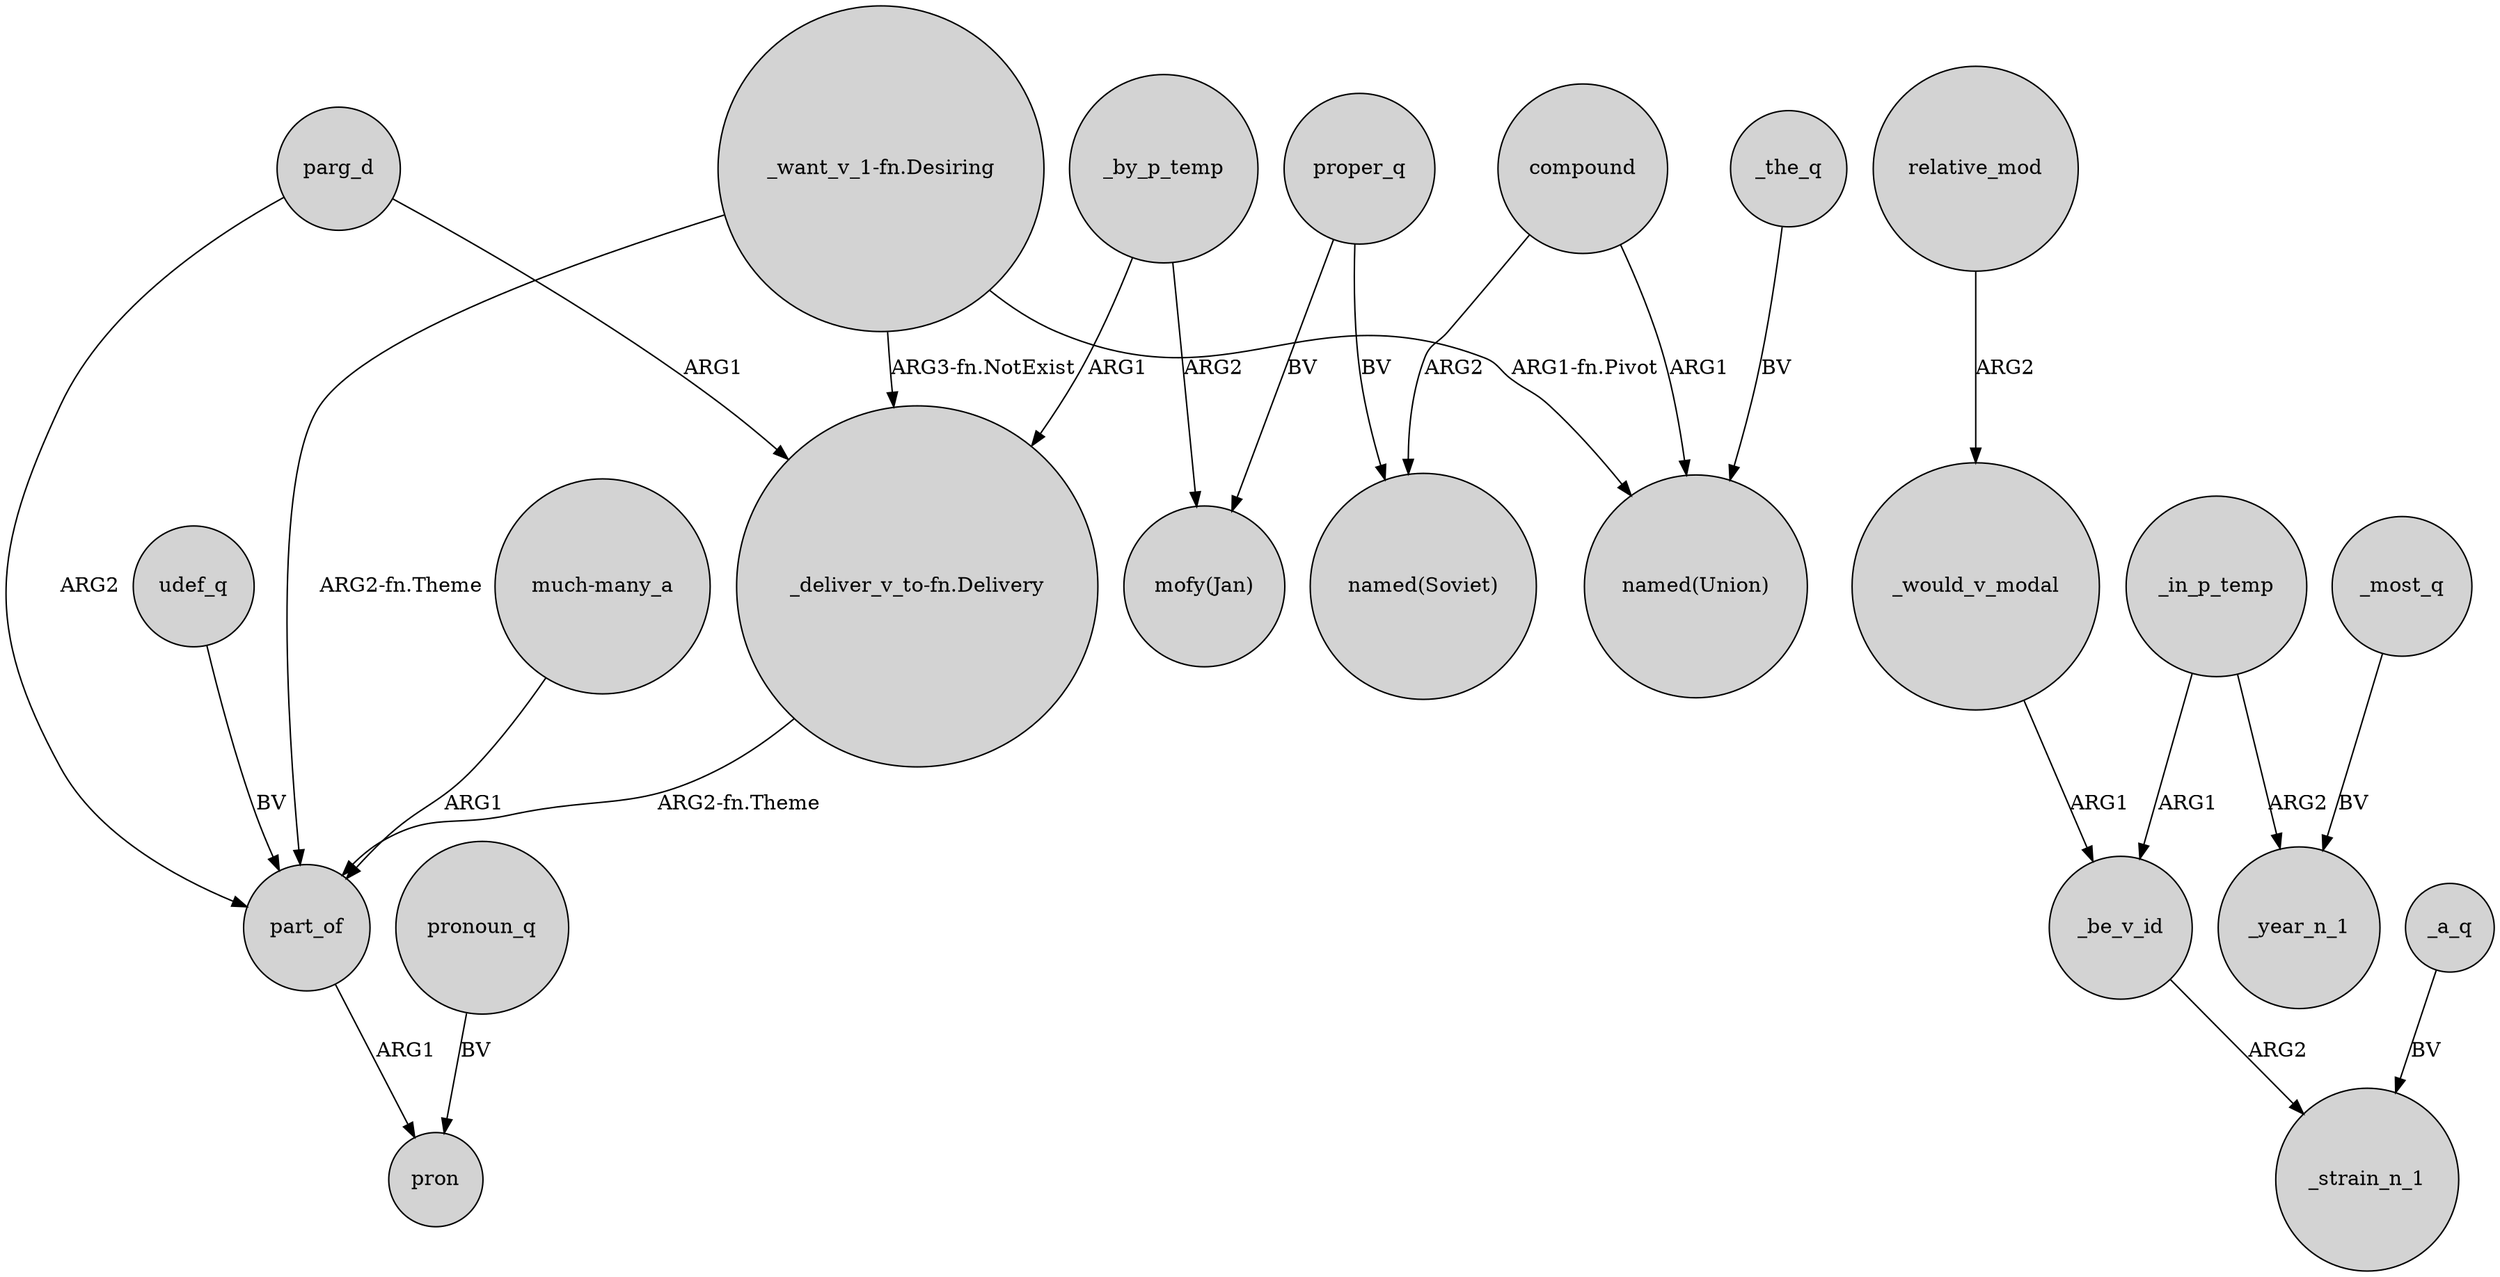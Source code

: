 digraph {
	node [shape=circle style=filled]
	part_of -> pron [label=ARG1]
	"_want_v_1-fn.Desiring" -> part_of [label="ARG2-fn.Theme"]
	udef_q -> part_of [label=BV]
	"_want_v_1-fn.Desiring" -> "_deliver_v_to-fn.Delivery" [label="ARG3-fn.NotExist"]
	_in_p_temp -> _be_v_id [label=ARG1]
	"much-many_a" -> part_of [label=ARG1]
	_be_v_id -> _strain_n_1 [label=ARG2]
	relative_mod -> _would_v_modal [label=ARG2]
	"_want_v_1-fn.Desiring" -> "named(Union)" [label="ARG1-fn.Pivot"]
	_would_v_modal -> _be_v_id [label=ARG1]
	_a_q -> _strain_n_1 [label=BV]
	proper_q -> "mofy(Jan)" [label=BV]
	proper_q -> "named(Soviet)" [label=BV]
	_the_q -> "named(Union)" [label=BV]
	_in_p_temp -> _year_n_1 [label=ARG2]
	pronoun_q -> pron [label=BV]
	_by_p_temp -> "mofy(Jan)" [label=ARG2]
	compound -> "named(Union)" [label=ARG1]
	_most_q -> _year_n_1 [label=BV]
	compound -> "named(Soviet)" [label=ARG2]
	parg_d -> "_deliver_v_to-fn.Delivery" [label=ARG1]
	_by_p_temp -> "_deliver_v_to-fn.Delivery" [label=ARG1]
	parg_d -> part_of [label=ARG2]
	"_deliver_v_to-fn.Delivery" -> part_of [label="ARG2-fn.Theme"]
}
